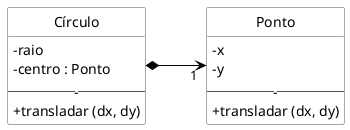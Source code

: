 @startuml mod02ima04
hide circle
hide methods
hide empty members

skinparam class {
    BackgroundColor White
    ArrowColor Black
    BorderColor #505050
}
skinparam classAttributeIconSize 0
class "Círculo" as ce
class "Ponto" as po
left to right direction
ce : - raio
ce : - centro : Ponto
ce : -----
ce : + transladar (dx, dy)
po : - x
po : - y
po : -----
po : + transladar (dx, dy)
ce *--> "1"po
@enduml
